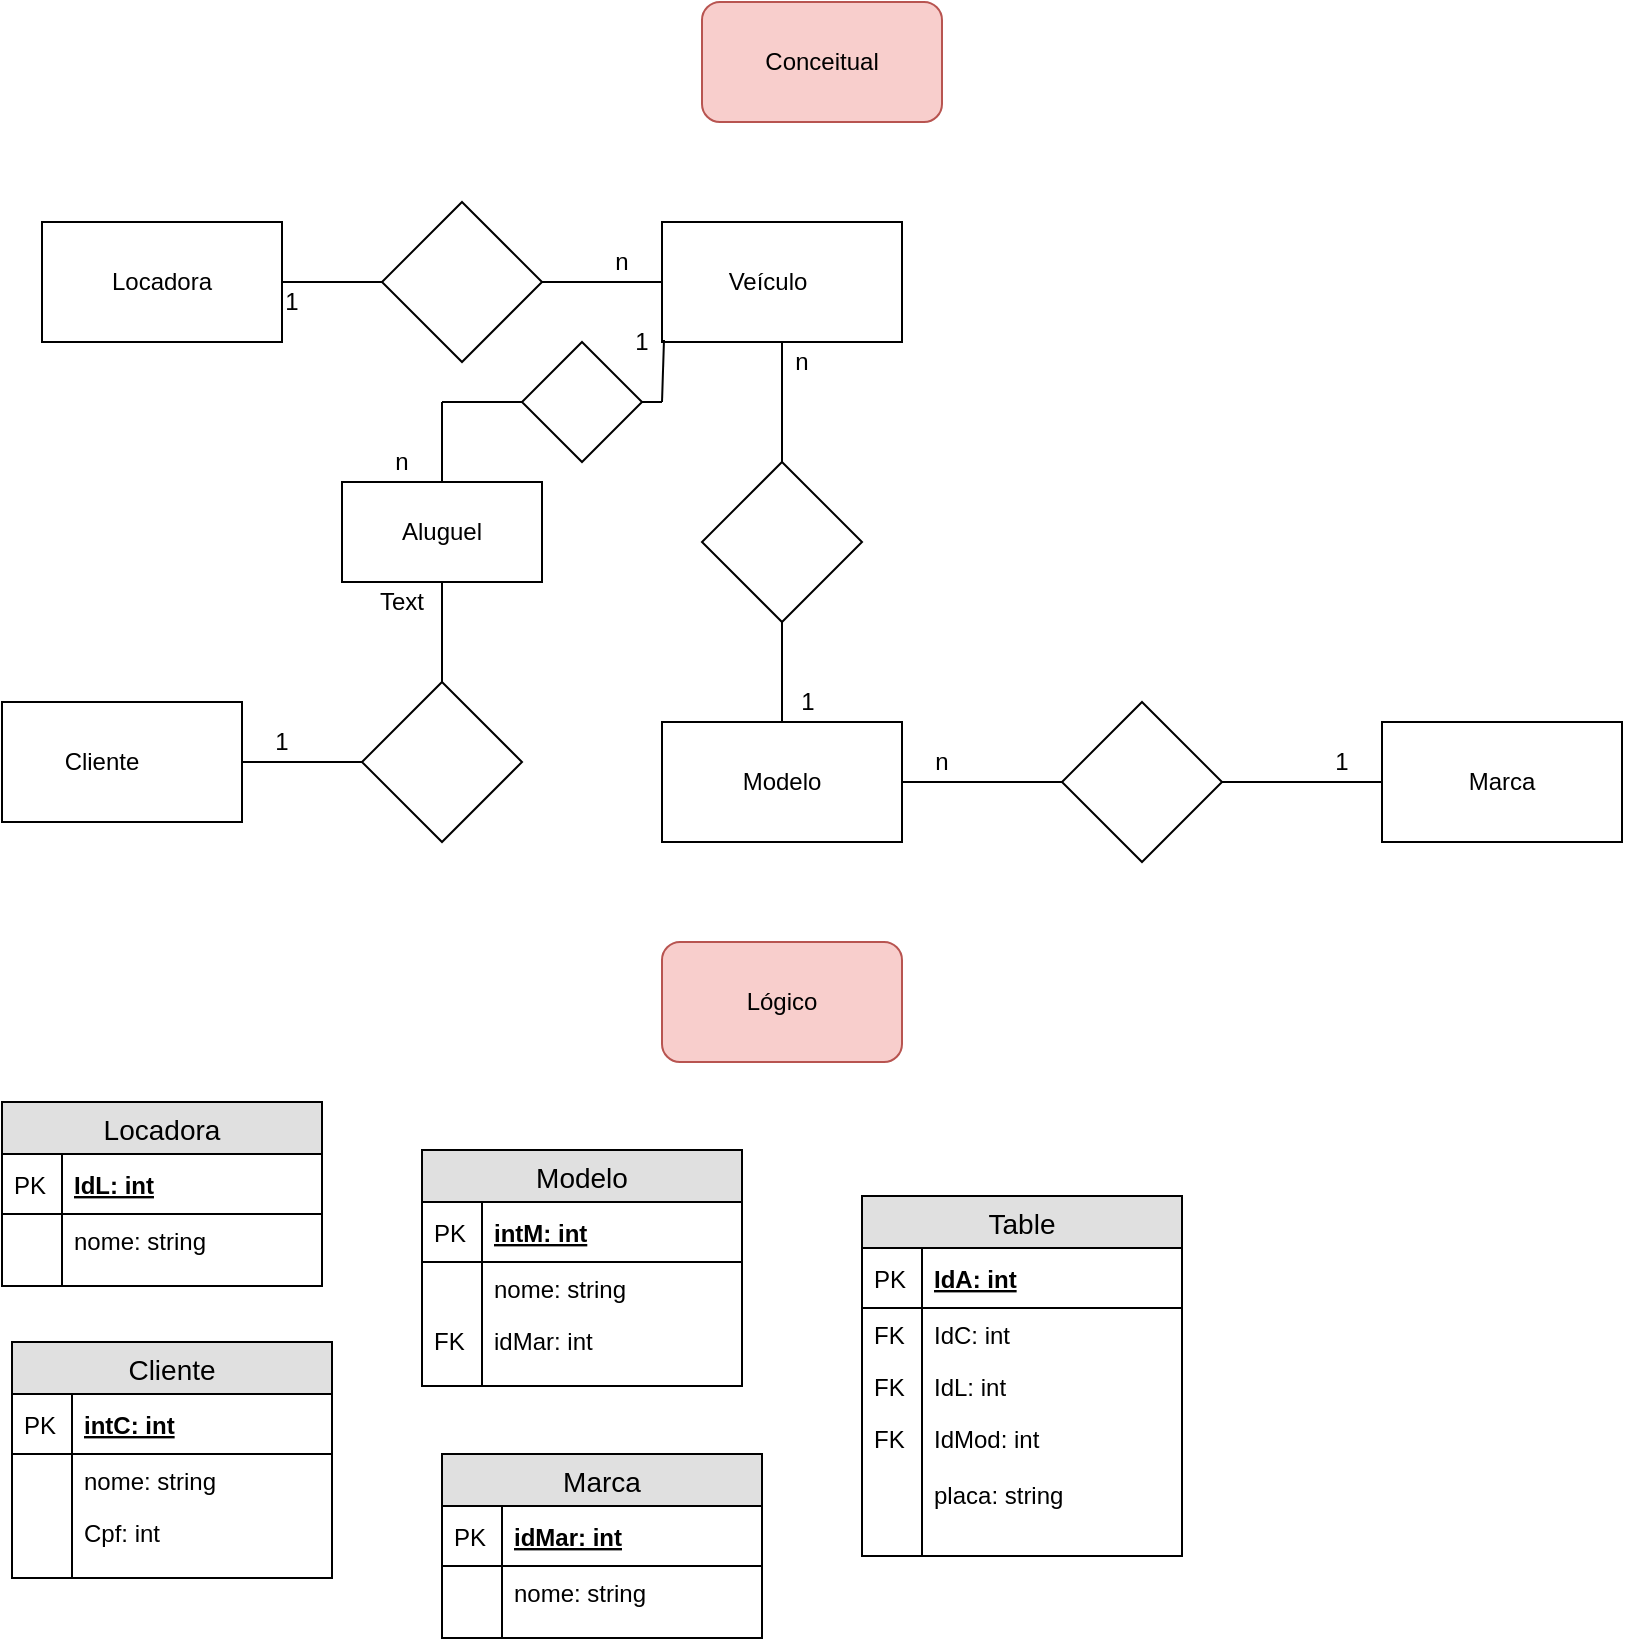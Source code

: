 <mxfile version="10.9.5" type="device"><diagram id="T5-Nna4U15tcVFSR2VcQ" name="Page-1"><mxGraphModel dx="942" dy="644" grid="1" gridSize="10" guides="1" tooltips="1" connect="1" arrows="1" fold="1" page="1" pageScale="1" pageWidth="827" pageHeight="1169" math="0" shadow="0"><root><mxCell id="0"/><mxCell id="1" parent="0"/><mxCell id="xjjj9zByCOGddH4hbWri-1" value="" style="rounded=1;whiteSpace=wrap;html=1;fillColor=#f8cecc;strokeColor=#b85450;" vertex="1" parent="1"><mxGeometry x="360" y="10" width="120" height="60" as="geometry"/></mxCell><mxCell id="xjjj9zByCOGddH4hbWri-2" value="Conceitual" style="text;html=1;strokeColor=none;fillColor=none;align=center;verticalAlign=middle;whiteSpace=wrap;rounded=0;" vertex="1" parent="1"><mxGeometry x="400" y="30" width="40" height="20" as="geometry"/></mxCell><mxCell id="xjjj9zByCOGddH4hbWri-3" value="" style="rounded=0;whiteSpace=wrap;html=1;" vertex="1" parent="1"><mxGeometry x="30" y="120" width="120" height="60" as="geometry"/></mxCell><mxCell id="xjjj9zByCOGddH4hbWri-4" value="Locadora" style="text;html=1;strokeColor=none;fillColor=none;align=center;verticalAlign=middle;whiteSpace=wrap;rounded=0;" vertex="1" parent="1"><mxGeometry x="70" y="140" width="40" height="20" as="geometry"/></mxCell><mxCell id="xjjj9zByCOGddH4hbWri-5" value="" style="rounded=0;whiteSpace=wrap;html=1;" vertex="1" parent="1"><mxGeometry x="340" y="120" width="120" height="60" as="geometry"/></mxCell><mxCell id="xjjj9zByCOGddH4hbWri-6" value="Veículo" style="text;html=1;strokeColor=none;fillColor=none;align=center;verticalAlign=middle;whiteSpace=wrap;rounded=0;" vertex="1" parent="1"><mxGeometry x="373" y="140" width="40" height="20" as="geometry"/></mxCell><mxCell id="xjjj9zByCOGddH4hbWri-16" value="" style="rhombus;whiteSpace=wrap;html=1;" vertex="1" parent="1"><mxGeometry x="200" y="110" width="80" height="80" as="geometry"/></mxCell><mxCell id="xjjj9zByCOGddH4hbWri-17" value="" style="endArrow=none;html=1;entryX=0;entryY=0.5;entryDx=0;entryDy=0;exitX=1;exitY=0.5;exitDx=0;exitDy=0;" edge="1" parent="1" source="xjjj9zByCOGddH4hbWri-3" target="xjjj9zByCOGddH4hbWri-16"><mxGeometry width="50" height="50" relative="1" as="geometry"><mxPoint x="160" y="180" as="sourcePoint"/><mxPoint x="210" y="130" as="targetPoint"/></mxGeometry></mxCell><mxCell id="xjjj9zByCOGddH4hbWri-18" value="" style="endArrow=none;html=1;entryX=0;entryY=0.5;entryDx=0;entryDy=0;exitX=1;exitY=0.5;exitDx=0;exitDy=0;" edge="1" parent="1" source="xjjj9zByCOGddH4hbWri-16" target="xjjj9zByCOGddH4hbWri-5"><mxGeometry width="50" height="50" relative="1" as="geometry"><mxPoint x="300" y="180" as="sourcePoint"/><mxPoint x="350" y="130" as="targetPoint"/></mxGeometry></mxCell><mxCell id="xjjj9zByCOGddH4hbWri-24" value="" style="endArrow=none;html=1;entryX=0.5;entryY=1;entryDx=0;entryDy=0;" edge="1" parent="1" source="xjjj9zByCOGddH4hbWri-64" target="xjjj9zByCOGddH4hbWri-5"><mxGeometry width="50" height="50" relative="1" as="geometry"><mxPoint x="400" y="240" as="sourcePoint"/><mxPoint x="430" y="190" as="targetPoint"/></mxGeometry></mxCell><mxCell id="xjjj9zByCOGddH4hbWri-25" value="" style="rhombus;whiteSpace=wrap;html=1;" vertex="1" parent="1"><mxGeometry x="360" y="240" width="80" height="80" as="geometry"/></mxCell><mxCell id="xjjj9zByCOGddH4hbWri-26" value="" style="endArrow=none;html=1;entryX=0.5;entryY=1;entryDx=0;entryDy=0;" edge="1" parent="1" target="xjjj9zByCOGddH4hbWri-25"><mxGeometry width="50" height="50" relative="1" as="geometry"><mxPoint x="400" y="370" as="sourcePoint"/><mxPoint x="430" y="320" as="targetPoint"/></mxGeometry></mxCell><mxCell id="xjjj9zByCOGddH4hbWri-28" value="" style="rounded=0;whiteSpace=wrap;html=1;" vertex="1" parent="1"><mxGeometry x="10" y="360" width="120" height="60" as="geometry"/></mxCell><mxCell id="xjjj9zByCOGddH4hbWri-29" value="Cliente" style="text;html=1;strokeColor=none;fillColor=none;align=center;verticalAlign=middle;whiteSpace=wrap;rounded=0;" vertex="1" parent="1"><mxGeometry x="40" y="380" width="40" height="20" as="geometry"/></mxCell><mxCell id="xjjj9zByCOGddH4hbWri-30" value="" style="endArrow=none;html=1;exitX=1;exitY=0.5;exitDx=0;exitDy=0;entryX=0;entryY=0.5;entryDx=0;entryDy=0;" edge="1" parent="1" source="xjjj9zByCOGddH4hbWri-28" target="xjjj9zByCOGddH4hbWri-31"><mxGeometry width="50" height="50" relative="1" as="geometry"><mxPoint x="150" y="300" as="sourcePoint"/><mxPoint x="210" y="270" as="targetPoint"/></mxGeometry></mxCell><mxCell id="xjjj9zByCOGddH4hbWri-31" value="" style="rhombus;whiteSpace=wrap;html=1;" vertex="1" parent="1"><mxGeometry x="190" y="350" width="80" height="80" as="geometry"/></mxCell><mxCell id="xjjj9zByCOGddH4hbWri-33" value="" style="rounded=0;whiteSpace=wrap;html=1;" vertex="1" parent="1"><mxGeometry x="340" y="370" width="120" height="60" as="geometry"/></mxCell><mxCell id="xjjj9zByCOGddH4hbWri-34" value="Modelo" style="text;html=1;strokeColor=none;fillColor=none;align=center;verticalAlign=middle;whiteSpace=wrap;rounded=0;" vertex="1" parent="1"><mxGeometry x="380" y="390" width="40" height="20" as="geometry"/></mxCell><mxCell id="xjjj9zByCOGddH4hbWri-35" value="" style="endArrow=none;html=1;exitX=1;exitY=0.5;exitDx=0;exitDy=0;" edge="1" parent="1" source="xjjj9zByCOGddH4hbWri-33"><mxGeometry width="50" height="50" relative="1" as="geometry"><mxPoint x="470" y="430" as="sourcePoint"/><mxPoint x="540" y="400" as="targetPoint"/></mxGeometry></mxCell><mxCell id="xjjj9zByCOGddH4hbWri-36" value="" style="rhombus;whiteSpace=wrap;html=1;" vertex="1" parent="1"><mxGeometry x="540" y="360" width="80" height="80" as="geometry"/></mxCell><mxCell id="xjjj9zByCOGddH4hbWri-37" value="Text" style="text;html=1;strokeColor=none;fillColor=none;align=center;verticalAlign=middle;whiteSpace=wrap;rounded=0;" vertex="1" parent="1"><mxGeometry x="740" y="390" width="40" height="20" as="geometry"/></mxCell><mxCell id="xjjj9zByCOGddH4hbWri-38" value="" style="endArrow=none;html=1;exitX=1;exitY=0.5;exitDx=0;exitDy=0;" edge="1" parent="1" source="xjjj9zByCOGddH4hbWri-36"><mxGeometry width="50" height="50" relative="1" as="geometry"><mxPoint x="620" y="430" as="sourcePoint"/><mxPoint x="700" y="400" as="targetPoint"/></mxGeometry></mxCell><mxCell id="xjjj9zByCOGddH4hbWri-39" value="Marca" style="rounded=0;whiteSpace=wrap;html=1;" vertex="1" parent="1"><mxGeometry x="700" y="370" width="120" height="60" as="geometry"/></mxCell><mxCell id="xjjj9zByCOGddH4hbWri-45" value="" style="endArrow=none;html=1;exitX=0.5;exitY=0;exitDx=0;exitDy=0;" edge="1" parent="1" source="xjjj9zByCOGddH4hbWri-31"><mxGeometry width="50" height="50" relative="1" as="geometry"><mxPoint x="210" y="350" as="sourcePoint"/><mxPoint x="230" y="280" as="targetPoint"/></mxGeometry></mxCell><mxCell id="xjjj9zByCOGddH4hbWri-46" value="" style="rounded=0;whiteSpace=wrap;html=1;" vertex="1" parent="1"><mxGeometry x="180" y="250" width="100" height="50" as="geometry"/></mxCell><mxCell id="xjjj9zByCOGddH4hbWri-50" value="Aluguel" style="text;html=1;strokeColor=none;fillColor=none;align=center;verticalAlign=middle;whiteSpace=wrap;rounded=0;" vertex="1" parent="1"><mxGeometry x="210" y="265" width="40" height="20" as="geometry"/></mxCell><mxCell id="xjjj9zByCOGddH4hbWri-52" value="1" style="text;html=1;strokeColor=none;fillColor=none;align=center;verticalAlign=middle;whiteSpace=wrap;rounded=0;" vertex="1" parent="1"><mxGeometry x="135" y="150" width="40" height="20" as="geometry"/></mxCell><mxCell id="xjjj9zByCOGddH4hbWri-53" value="1" style="text;html=1;strokeColor=none;fillColor=none;align=center;verticalAlign=middle;whiteSpace=wrap;rounded=0;" vertex="1" parent="1"><mxGeometry x="130" y="370" width="40" height="20" as="geometry"/></mxCell><mxCell id="xjjj9zByCOGddH4hbWri-54" value="" style="endArrow=none;html=1;exitX=0.5;exitY=0;exitDx=0;exitDy=0;" edge="1" parent="1" source="xjjj9zByCOGddH4hbWri-46"><mxGeometry width="50" height="50" relative="1" as="geometry"><mxPoint x="210" y="250" as="sourcePoint"/><mxPoint x="230" y="210" as="targetPoint"/></mxGeometry></mxCell><mxCell id="xjjj9zByCOGddH4hbWri-55" value="" style="endArrow=none;html=1;" edge="1" parent="1"><mxGeometry width="50" height="50" relative="1" as="geometry"><mxPoint x="230" y="210" as="sourcePoint"/><mxPoint x="270" y="210" as="targetPoint"/></mxGeometry></mxCell><mxCell id="xjjj9zByCOGddH4hbWri-56" value="" style="rhombus;whiteSpace=wrap;html=1;" vertex="1" parent="1"><mxGeometry x="270" y="180" width="60" height="60" as="geometry"/></mxCell><mxCell id="xjjj9zByCOGddH4hbWri-57" value="" style="endArrow=none;html=1;exitX=1;exitY=0.5;exitDx=0;exitDy=0;" edge="1" parent="1" source="xjjj9zByCOGddH4hbWri-56"><mxGeometry width="50" height="50" relative="1" as="geometry"><mxPoint x="330" y="230" as="sourcePoint"/><mxPoint x="340" y="210" as="targetPoint"/></mxGeometry></mxCell><mxCell id="xjjj9zByCOGddH4hbWri-58" value="" style="endArrow=none;html=1;" edge="1" parent="1"><mxGeometry width="50" height="50" relative="1" as="geometry"><mxPoint x="340" y="210" as="sourcePoint"/><mxPoint x="341" y="179" as="targetPoint"/></mxGeometry></mxCell><mxCell id="xjjj9zByCOGddH4hbWri-59" value="n" style="text;html=1;strokeColor=none;fillColor=none;align=center;verticalAlign=middle;whiteSpace=wrap;rounded=0;" vertex="1" parent="1"><mxGeometry x="300" y="130" width="40" height="20" as="geometry"/></mxCell><mxCell id="xjjj9zByCOGddH4hbWri-60" value="1" style="text;html=1;strokeColor=none;fillColor=none;align=center;verticalAlign=middle;whiteSpace=wrap;rounded=0;" vertex="1" parent="1"><mxGeometry x="393" y="350" width="40" height="20" as="geometry"/></mxCell><mxCell id="xjjj9zByCOGddH4hbWri-61" value="1" style="text;html=1;strokeColor=none;fillColor=none;align=center;verticalAlign=middle;whiteSpace=wrap;rounded=0;" vertex="1" parent="1"><mxGeometry x="660" y="380" width="40" height="20" as="geometry"/></mxCell><mxCell id="xjjj9zByCOGddH4hbWri-63" value="n" style="text;html=1;strokeColor=none;fillColor=none;align=center;verticalAlign=middle;whiteSpace=wrap;rounded=0;" vertex="1" parent="1"><mxGeometry x="460" y="380" width="40" height="20" as="geometry"/></mxCell><mxCell id="xjjj9zByCOGddH4hbWri-64" value="n" style="text;html=1;strokeColor=none;fillColor=none;align=center;verticalAlign=middle;whiteSpace=wrap;rounded=0;" vertex="1" parent="1"><mxGeometry x="390" y="180" width="40" height="20" as="geometry"/></mxCell><mxCell id="xjjj9zByCOGddH4hbWri-66" value="n" style="text;html=1;strokeColor=none;fillColor=none;align=center;verticalAlign=middle;whiteSpace=wrap;rounded=0;" vertex="1" parent="1"><mxGeometry x="190" y="230" width="40" height="20" as="geometry"/></mxCell><mxCell id="xjjj9zByCOGddH4hbWri-68" value="" style="endArrow=none;html=1;entryX=0.25;entryY=0;entryDx=0;entryDy=0;exitX=0.5;exitY=0;exitDx=0;exitDy=0;" edge="1" parent="1" source="xjjj9zByCOGddH4hbWri-25" target="xjjj9zByCOGddH4hbWri-64"><mxGeometry width="50" height="50" relative="1" as="geometry"><mxPoint x="380" y="230" as="sourcePoint"/><mxPoint x="430" y="180" as="targetPoint"/></mxGeometry></mxCell><mxCell id="xjjj9zByCOGddH4hbWri-69" value="1" style="text;html=1;strokeColor=none;fillColor=none;align=center;verticalAlign=middle;whiteSpace=wrap;rounded=0;" vertex="1" parent="1"><mxGeometry x="310" y="170" width="40" height="20" as="geometry"/></mxCell><mxCell id="xjjj9zByCOGddH4hbWri-70" value="" style="rounded=1;whiteSpace=wrap;html=1;fillColor=#f8cecc;strokeColor=#b85450;" vertex="1" parent="1"><mxGeometry x="340" y="480" width="120" height="60" as="geometry"/></mxCell><mxCell id="xjjj9zByCOGddH4hbWri-71" value="Lógico" style="text;html=1;strokeColor=none;fillColor=none;align=center;verticalAlign=middle;whiteSpace=wrap;rounded=0;" vertex="1" parent="1"><mxGeometry x="380" y="500" width="40" height="20" as="geometry"/></mxCell><mxCell id="xjjj9zByCOGddH4hbWri-80" value="Locadora" style="swimlane;fontStyle=0;childLayout=stackLayout;horizontal=1;startSize=26;fillColor=#e0e0e0;horizontalStack=0;resizeParent=1;resizeParentMax=0;resizeLast=0;collapsible=1;marginBottom=0;swimlaneFillColor=#ffffff;align=center;fontSize=14;" vertex="1" parent="1"><mxGeometry x="10" y="560" width="160" height="92" as="geometry"/></mxCell><mxCell id="xjjj9zByCOGddH4hbWri-81" value="IdL: int" style="shape=partialRectangle;top=0;left=0;right=0;bottom=1;align=left;verticalAlign=middle;fillColor=none;spacingLeft=34;spacingRight=4;overflow=hidden;rotatable=0;points=[[0,0.5],[1,0.5]];portConstraint=eastwest;dropTarget=0;fontStyle=5;fontSize=12;" vertex="1" parent="xjjj9zByCOGddH4hbWri-80"><mxGeometry y="26" width="160" height="30" as="geometry"/></mxCell><mxCell id="xjjj9zByCOGddH4hbWri-82" value="PK" style="shape=partialRectangle;top=0;left=0;bottom=0;fillColor=none;align=left;verticalAlign=middle;spacingLeft=4;spacingRight=4;overflow=hidden;rotatable=0;points=[];portConstraint=eastwest;part=1;fontSize=12;" vertex="1" connectable="0" parent="xjjj9zByCOGddH4hbWri-81"><mxGeometry width="30" height="30" as="geometry"/></mxCell><mxCell id="xjjj9zByCOGddH4hbWri-83" value="nome: string" style="shape=partialRectangle;top=0;left=0;right=0;bottom=0;align=left;verticalAlign=top;fillColor=none;spacingLeft=34;spacingRight=4;overflow=hidden;rotatable=0;points=[[0,0.5],[1,0.5]];portConstraint=eastwest;dropTarget=0;fontSize=12;" vertex="1" parent="xjjj9zByCOGddH4hbWri-80"><mxGeometry y="56" width="160" height="26" as="geometry"/></mxCell><mxCell id="xjjj9zByCOGddH4hbWri-84" value="" style="shape=partialRectangle;top=0;left=0;bottom=0;fillColor=none;align=left;verticalAlign=top;spacingLeft=4;spacingRight=4;overflow=hidden;rotatable=0;points=[];portConstraint=eastwest;part=1;fontSize=12;" vertex="1" connectable="0" parent="xjjj9zByCOGddH4hbWri-83"><mxGeometry width="30" height="26" as="geometry"/></mxCell><mxCell id="xjjj9zByCOGddH4hbWri-89" value="" style="shape=partialRectangle;top=0;left=0;right=0;bottom=0;align=left;verticalAlign=top;fillColor=none;spacingLeft=34;spacingRight=4;overflow=hidden;rotatable=0;points=[[0,0.5],[1,0.5]];portConstraint=eastwest;dropTarget=0;fontSize=12;" vertex="1" parent="xjjj9zByCOGddH4hbWri-80"><mxGeometry y="82" width="160" height="10" as="geometry"/></mxCell><mxCell id="xjjj9zByCOGddH4hbWri-90" value="" style="shape=partialRectangle;top=0;left=0;bottom=0;fillColor=none;align=left;verticalAlign=top;spacingLeft=4;spacingRight=4;overflow=hidden;rotatable=0;points=[];portConstraint=eastwest;part=1;fontSize=12;" vertex="1" connectable="0" parent="xjjj9zByCOGddH4hbWri-89"><mxGeometry width="30" height="10" as="geometry"/></mxCell><mxCell id="xjjj9zByCOGddH4hbWri-91" value="Cliente" style="swimlane;fontStyle=0;childLayout=stackLayout;horizontal=1;startSize=26;fillColor=#e0e0e0;horizontalStack=0;resizeParent=1;resizeParentMax=0;resizeLast=0;collapsible=1;marginBottom=0;swimlaneFillColor=#ffffff;align=center;fontSize=14;" vertex="1" parent="1"><mxGeometry x="15" y="680" width="160" height="118" as="geometry"/></mxCell><mxCell id="xjjj9zByCOGddH4hbWri-92" value="intC: int" style="shape=partialRectangle;top=0;left=0;right=0;bottom=1;align=left;verticalAlign=middle;fillColor=none;spacingLeft=34;spacingRight=4;overflow=hidden;rotatable=0;points=[[0,0.5],[1,0.5]];portConstraint=eastwest;dropTarget=0;fontStyle=5;fontSize=12;" vertex="1" parent="xjjj9zByCOGddH4hbWri-91"><mxGeometry y="26" width="160" height="30" as="geometry"/></mxCell><mxCell id="xjjj9zByCOGddH4hbWri-93" value="PK" style="shape=partialRectangle;top=0;left=0;bottom=0;fillColor=none;align=left;verticalAlign=middle;spacingLeft=4;spacingRight=4;overflow=hidden;rotatable=0;points=[];portConstraint=eastwest;part=1;fontSize=12;" vertex="1" connectable="0" parent="xjjj9zByCOGddH4hbWri-92"><mxGeometry width="30" height="30" as="geometry"/></mxCell><mxCell id="xjjj9zByCOGddH4hbWri-94" value="nome: string" style="shape=partialRectangle;top=0;left=0;right=0;bottom=0;align=left;verticalAlign=top;fillColor=none;spacingLeft=34;spacingRight=4;overflow=hidden;rotatable=0;points=[[0,0.5],[1,0.5]];portConstraint=eastwest;dropTarget=0;fontSize=12;" vertex="1" parent="xjjj9zByCOGddH4hbWri-91"><mxGeometry y="56" width="160" height="26" as="geometry"/></mxCell><mxCell id="xjjj9zByCOGddH4hbWri-95" value="" style="shape=partialRectangle;top=0;left=0;bottom=0;fillColor=none;align=left;verticalAlign=top;spacingLeft=4;spacingRight=4;overflow=hidden;rotatable=0;points=[];portConstraint=eastwest;part=1;fontSize=12;" vertex="1" connectable="0" parent="xjjj9zByCOGddH4hbWri-94"><mxGeometry width="30" height="26" as="geometry"/></mxCell><mxCell id="xjjj9zByCOGddH4hbWri-96" value="Cpf: int" style="shape=partialRectangle;top=0;left=0;right=0;bottom=0;align=left;verticalAlign=top;fillColor=none;spacingLeft=34;spacingRight=4;overflow=hidden;rotatable=0;points=[[0,0.5],[1,0.5]];portConstraint=eastwest;dropTarget=0;fontSize=12;" vertex="1" parent="xjjj9zByCOGddH4hbWri-91"><mxGeometry y="82" width="160" height="26" as="geometry"/></mxCell><mxCell id="xjjj9zByCOGddH4hbWri-97" value="" style="shape=partialRectangle;top=0;left=0;bottom=0;fillColor=none;align=left;verticalAlign=top;spacingLeft=4;spacingRight=4;overflow=hidden;rotatable=0;points=[];portConstraint=eastwest;part=1;fontSize=12;" vertex="1" connectable="0" parent="xjjj9zByCOGddH4hbWri-96"><mxGeometry width="30" height="26" as="geometry"/></mxCell><mxCell id="xjjj9zByCOGddH4hbWri-100" value="" style="shape=partialRectangle;top=0;left=0;right=0;bottom=0;align=left;verticalAlign=top;fillColor=none;spacingLeft=34;spacingRight=4;overflow=hidden;rotatable=0;points=[[0,0.5],[1,0.5]];portConstraint=eastwest;dropTarget=0;fontSize=12;" vertex="1" parent="xjjj9zByCOGddH4hbWri-91"><mxGeometry y="108" width="160" height="10" as="geometry"/></mxCell><mxCell id="xjjj9zByCOGddH4hbWri-101" value="" style="shape=partialRectangle;top=0;left=0;bottom=0;fillColor=none;align=left;verticalAlign=top;spacingLeft=4;spacingRight=4;overflow=hidden;rotatable=0;points=[];portConstraint=eastwest;part=1;fontSize=12;" vertex="1" connectable="0" parent="xjjj9zByCOGddH4hbWri-100"><mxGeometry width="30" height="10" as="geometry"/></mxCell><mxCell id="xjjj9zByCOGddH4hbWri-102" value="Modelo" style="swimlane;fontStyle=0;childLayout=stackLayout;horizontal=1;startSize=26;fillColor=#e0e0e0;horizontalStack=0;resizeParent=1;resizeParentMax=0;resizeLast=0;collapsible=1;marginBottom=0;swimlaneFillColor=#ffffff;align=center;fontSize=14;" vertex="1" parent="1"><mxGeometry x="220" y="584" width="160" height="118" as="geometry"/></mxCell><mxCell id="xjjj9zByCOGddH4hbWri-103" value="intM: int" style="shape=partialRectangle;top=0;left=0;right=0;bottom=1;align=left;verticalAlign=middle;fillColor=none;spacingLeft=34;spacingRight=4;overflow=hidden;rotatable=0;points=[[0,0.5],[1,0.5]];portConstraint=eastwest;dropTarget=0;fontStyle=5;fontSize=12;" vertex="1" parent="xjjj9zByCOGddH4hbWri-102"><mxGeometry y="26" width="160" height="30" as="geometry"/></mxCell><mxCell id="xjjj9zByCOGddH4hbWri-104" value="PK" style="shape=partialRectangle;top=0;left=0;bottom=0;fillColor=none;align=left;verticalAlign=middle;spacingLeft=4;spacingRight=4;overflow=hidden;rotatable=0;points=[];portConstraint=eastwest;part=1;fontSize=12;" vertex="1" connectable="0" parent="xjjj9zByCOGddH4hbWri-103"><mxGeometry width="30" height="30" as="geometry"/></mxCell><mxCell id="xjjj9zByCOGddH4hbWri-105" value="nome: string" style="shape=partialRectangle;top=0;left=0;right=0;bottom=0;align=left;verticalAlign=top;fillColor=none;spacingLeft=34;spacingRight=4;overflow=hidden;rotatable=0;points=[[0,0.5],[1,0.5]];portConstraint=eastwest;dropTarget=0;fontSize=12;" vertex="1" parent="xjjj9zByCOGddH4hbWri-102"><mxGeometry y="56" width="160" height="26" as="geometry"/></mxCell><mxCell id="xjjj9zByCOGddH4hbWri-106" value="" style="shape=partialRectangle;top=0;left=0;bottom=0;fillColor=none;align=left;verticalAlign=top;spacingLeft=4;spacingRight=4;overflow=hidden;rotatable=0;points=[];portConstraint=eastwest;part=1;fontSize=12;" vertex="1" connectable="0" parent="xjjj9zByCOGddH4hbWri-105"><mxGeometry width="30" height="26" as="geometry"/></mxCell><mxCell id="xjjj9zByCOGddH4hbWri-107" value="idMar: int" style="shape=partialRectangle;top=0;left=0;right=0;bottom=0;align=left;verticalAlign=top;fillColor=none;spacingLeft=34;spacingRight=4;overflow=hidden;rotatable=0;points=[[0,0.5],[1,0.5]];portConstraint=eastwest;dropTarget=0;fontSize=12;" vertex="1" parent="xjjj9zByCOGddH4hbWri-102"><mxGeometry y="82" width="160" height="26" as="geometry"/></mxCell><mxCell id="xjjj9zByCOGddH4hbWri-108" value="FK" style="shape=partialRectangle;top=0;left=0;bottom=0;fillColor=none;align=left;verticalAlign=top;spacingLeft=4;spacingRight=4;overflow=hidden;rotatable=0;points=[];portConstraint=eastwest;part=1;fontSize=12;" vertex="1" connectable="0" parent="xjjj9zByCOGddH4hbWri-107"><mxGeometry width="30" height="26" as="geometry"/></mxCell><mxCell id="xjjj9zByCOGddH4hbWri-111" value="" style="shape=partialRectangle;top=0;left=0;right=0;bottom=0;align=left;verticalAlign=top;fillColor=none;spacingLeft=34;spacingRight=4;overflow=hidden;rotatable=0;points=[[0,0.5],[1,0.5]];portConstraint=eastwest;dropTarget=0;fontSize=12;" vertex="1" parent="xjjj9zByCOGddH4hbWri-102"><mxGeometry y="108" width="160" height="10" as="geometry"/></mxCell><mxCell id="xjjj9zByCOGddH4hbWri-112" value="" style="shape=partialRectangle;top=0;left=0;bottom=0;fillColor=none;align=left;verticalAlign=top;spacingLeft=4;spacingRight=4;overflow=hidden;rotatable=0;points=[];portConstraint=eastwest;part=1;fontSize=12;" vertex="1" connectable="0" parent="xjjj9zByCOGddH4hbWri-111"><mxGeometry width="30" height="10" as="geometry"/></mxCell><mxCell id="xjjj9zByCOGddH4hbWri-113" value="Marca" style="swimlane;fontStyle=0;childLayout=stackLayout;horizontal=1;startSize=26;fillColor=#e0e0e0;horizontalStack=0;resizeParent=1;resizeParentMax=0;resizeLast=0;collapsible=1;marginBottom=0;swimlaneFillColor=#ffffff;align=center;fontSize=14;" vertex="1" parent="1"><mxGeometry x="230" y="736" width="160" height="92" as="geometry"/></mxCell><mxCell id="xjjj9zByCOGddH4hbWri-114" value="idMar: int" style="shape=partialRectangle;top=0;left=0;right=0;bottom=1;align=left;verticalAlign=middle;fillColor=none;spacingLeft=34;spacingRight=4;overflow=hidden;rotatable=0;points=[[0,0.5],[1,0.5]];portConstraint=eastwest;dropTarget=0;fontStyle=5;fontSize=12;" vertex="1" parent="xjjj9zByCOGddH4hbWri-113"><mxGeometry y="26" width="160" height="30" as="geometry"/></mxCell><mxCell id="xjjj9zByCOGddH4hbWri-115" value="PK" style="shape=partialRectangle;top=0;left=0;bottom=0;fillColor=none;align=left;verticalAlign=middle;spacingLeft=4;spacingRight=4;overflow=hidden;rotatable=0;points=[];portConstraint=eastwest;part=1;fontSize=12;" vertex="1" connectable="0" parent="xjjj9zByCOGddH4hbWri-114"><mxGeometry width="30" height="30" as="geometry"/></mxCell><mxCell id="xjjj9zByCOGddH4hbWri-116" value="nome: string" style="shape=partialRectangle;top=0;left=0;right=0;bottom=0;align=left;verticalAlign=top;fillColor=none;spacingLeft=34;spacingRight=4;overflow=hidden;rotatable=0;points=[[0,0.5],[1,0.5]];portConstraint=eastwest;dropTarget=0;fontSize=12;" vertex="1" parent="xjjj9zByCOGddH4hbWri-113"><mxGeometry y="56" width="160" height="26" as="geometry"/></mxCell><mxCell id="xjjj9zByCOGddH4hbWri-117" value="" style="shape=partialRectangle;top=0;left=0;bottom=0;fillColor=none;align=left;verticalAlign=top;spacingLeft=4;spacingRight=4;overflow=hidden;rotatable=0;points=[];portConstraint=eastwest;part=1;fontSize=12;" vertex="1" connectable="0" parent="xjjj9zByCOGddH4hbWri-116"><mxGeometry width="30" height="26" as="geometry"/></mxCell><mxCell id="xjjj9zByCOGddH4hbWri-122" value="" style="shape=partialRectangle;top=0;left=0;right=0;bottom=0;align=left;verticalAlign=top;fillColor=none;spacingLeft=34;spacingRight=4;overflow=hidden;rotatable=0;points=[[0,0.5],[1,0.5]];portConstraint=eastwest;dropTarget=0;fontSize=12;" vertex="1" parent="xjjj9zByCOGddH4hbWri-113"><mxGeometry y="82" width="160" height="10" as="geometry"/></mxCell><mxCell id="xjjj9zByCOGddH4hbWri-123" value="" style="shape=partialRectangle;top=0;left=0;bottom=0;fillColor=none;align=left;verticalAlign=top;spacingLeft=4;spacingRight=4;overflow=hidden;rotatable=0;points=[];portConstraint=eastwest;part=1;fontSize=12;" vertex="1" connectable="0" parent="xjjj9zByCOGddH4hbWri-122"><mxGeometry width="30" height="10" as="geometry"/></mxCell><mxCell id="xjjj9zByCOGddH4hbWri-124" value="Table" style="swimlane;fontStyle=0;childLayout=stackLayout;horizontal=1;startSize=26;fillColor=#e0e0e0;horizontalStack=0;resizeParent=1;resizeParentMax=0;resizeLast=0;collapsible=1;marginBottom=0;swimlaneFillColor=#ffffff;align=center;fontSize=14;" vertex="1" parent="1"><mxGeometry x="440" y="607" width="160" height="180" as="geometry"/></mxCell><mxCell id="xjjj9zByCOGddH4hbWri-125" value="IdA: int" style="shape=partialRectangle;top=0;left=0;right=0;bottom=1;align=left;verticalAlign=middle;fillColor=none;spacingLeft=34;spacingRight=4;overflow=hidden;rotatable=0;points=[[0,0.5],[1,0.5]];portConstraint=eastwest;dropTarget=0;fontStyle=5;fontSize=12;" vertex="1" parent="xjjj9zByCOGddH4hbWri-124"><mxGeometry y="26" width="160" height="30" as="geometry"/></mxCell><mxCell id="xjjj9zByCOGddH4hbWri-126" value="PK" style="shape=partialRectangle;top=0;left=0;bottom=0;fillColor=none;align=left;verticalAlign=middle;spacingLeft=4;spacingRight=4;overflow=hidden;rotatable=0;points=[];portConstraint=eastwest;part=1;fontSize=12;" vertex="1" connectable="0" parent="xjjj9zByCOGddH4hbWri-125"><mxGeometry width="30" height="30" as="geometry"/></mxCell><mxCell id="xjjj9zByCOGddH4hbWri-127" value="IdC: int" style="shape=partialRectangle;top=0;left=0;right=0;bottom=0;align=left;verticalAlign=top;fillColor=none;spacingLeft=34;spacingRight=4;overflow=hidden;rotatable=0;points=[[0,0.5],[1,0.5]];portConstraint=eastwest;dropTarget=0;fontSize=12;" vertex="1" parent="xjjj9zByCOGddH4hbWri-124"><mxGeometry y="56" width="160" height="26" as="geometry"/></mxCell><mxCell id="xjjj9zByCOGddH4hbWri-128" value="FK" style="shape=partialRectangle;top=0;left=0;bottom=0;fillColor=none;align=left;verticalAlign=top;spacingLeft=4;spacingRight=4;overflow=hidden;rotatable=0;points=[];portConstraint=eastwest;part=1;fontSize=12;" vertex="1" connectable="0" parent="xjjj9zByCOGddH4hbWri-127"><mxGeometry width="30" height="26" as="geometry"/></mxCell><mxCell id="xjjj9zByCOGddH4hbWri-129" value="IdL: int" style="shape=partialRectangle;top=0;left=0;right=0;bottom=0;align=left;verticalAlign=top;fillColor=none;spacingLeft=34;spacingRight=4;overflow=hidden;rotatable=0;points=[[0,0.5],[1,0.5]];portConstraint=eastwest;dropTarget=0;fontSize=12;" vertex="1" parent="xjjj9zByCOGddH4hbWri-124"><mxGeometry y="82" width="160" height="26" as="geometry"/></mxCell><mxCell id="xjjj9zByCOGddH4hbWri-130" value="FK" style="shape=partialRectangle;top=0;left=0;bottom=0;fillColor=none;align=left;verticalAlign=top;spacingLeft=4;spacingRight=4;overflow=hidden;rotatable=0;points=[];portConstraint=eastwest;part=1;fontSize=12;" vertex="1" connectable="0" parent="xjjj9zByCOGddH4hbWri-129"><mxGeometry width="30" height="26" as="geometry"/></mxCell><mxCell id="xjjj9zByCOGddH4hbWri-131" value="IdMod: int&#10;&#10;placa: string" style="shape=partialRectangle;top=0;left=0;right=0;bottom=0;align=left;verticalAlign=top;fillColor=none;spacingLeft=34;spacingRight=4;overflow=hidden;rotatable=0;points=[[0,0.5],[1,0.5]];portConstraint=eastwest;dropTarget=0;fontSize=12;" vertex="1" parent="xjjj9zByCOGddH4hbWri-124"><mxGeometry y="108" width="160" height="62" as="geometry"/></mxCell><mxCell id="xjjj9zByCOGddH4hbWri-132" value="FK" style="shape=partialRectangle;top=0;left=0;bottom=0;fillColor=none;align=left;verticalAlign=top;spacingLeft=4;spacingRight=4;overflow=hidden;rotatable=0;points=[];portConstraint=eastwest;part=1;fontSize=12;" vertex="1" connectable="0" parent="xjjj9zByCOGddH4hbWri-131"><mxGeometry width="30" height="62" as="geometry"/></mxCell><mxCell id="xjjj9zByCOGddH4hbWri-133" value="" style="shape=partialRectangle;top=0;left=0;right=0;bottom=0;align=left;verticalAlign=top;fillColor=none;spacingLeft=34;spacingRight=4;overflow=hidden;rotatable=0;points=[[0,0.5],[1,0.5]];portConstraint=eastwest;dropTarget=0;fontSize=12;" vertex="1" parent="xjjj9zByCOGddH4hbWri-124"><mxGeometry y="170" width="160" height="10" as="geometry"/></mxCell><mxCell id="xjjj9zByCOGddH4hbWri-134" value="" style="shape=partialRectangle;top=0;left=0;bottom=0;fillColor=none;align=left;verticalAlign=top;spacingLeft=4;spacingRight=4;overflow=hidden;rotatable=0;points=[];portConstraint=eastwest;part=1;fontSize=12;" vertex="1" connectable="0" parent="xjjj9zByCOGddH4hbWri-133"><mxGeometry width="30" height="10" as="geometry"/></mxCell><mxCell id="xjjj9zByCOGddH4hbWri-135" value="Text" style="text;html=1;strokeColor=none;fillColor=none;align=center;verticalAlign=middle;whiteSpace=wrap;rounded=0;" vertex="1" parent="1"><mxGeometry x="190" y="300" width="40" height="20" as="geometry"/></mxCell></root></mxGraphModel></diagram></mxfile>